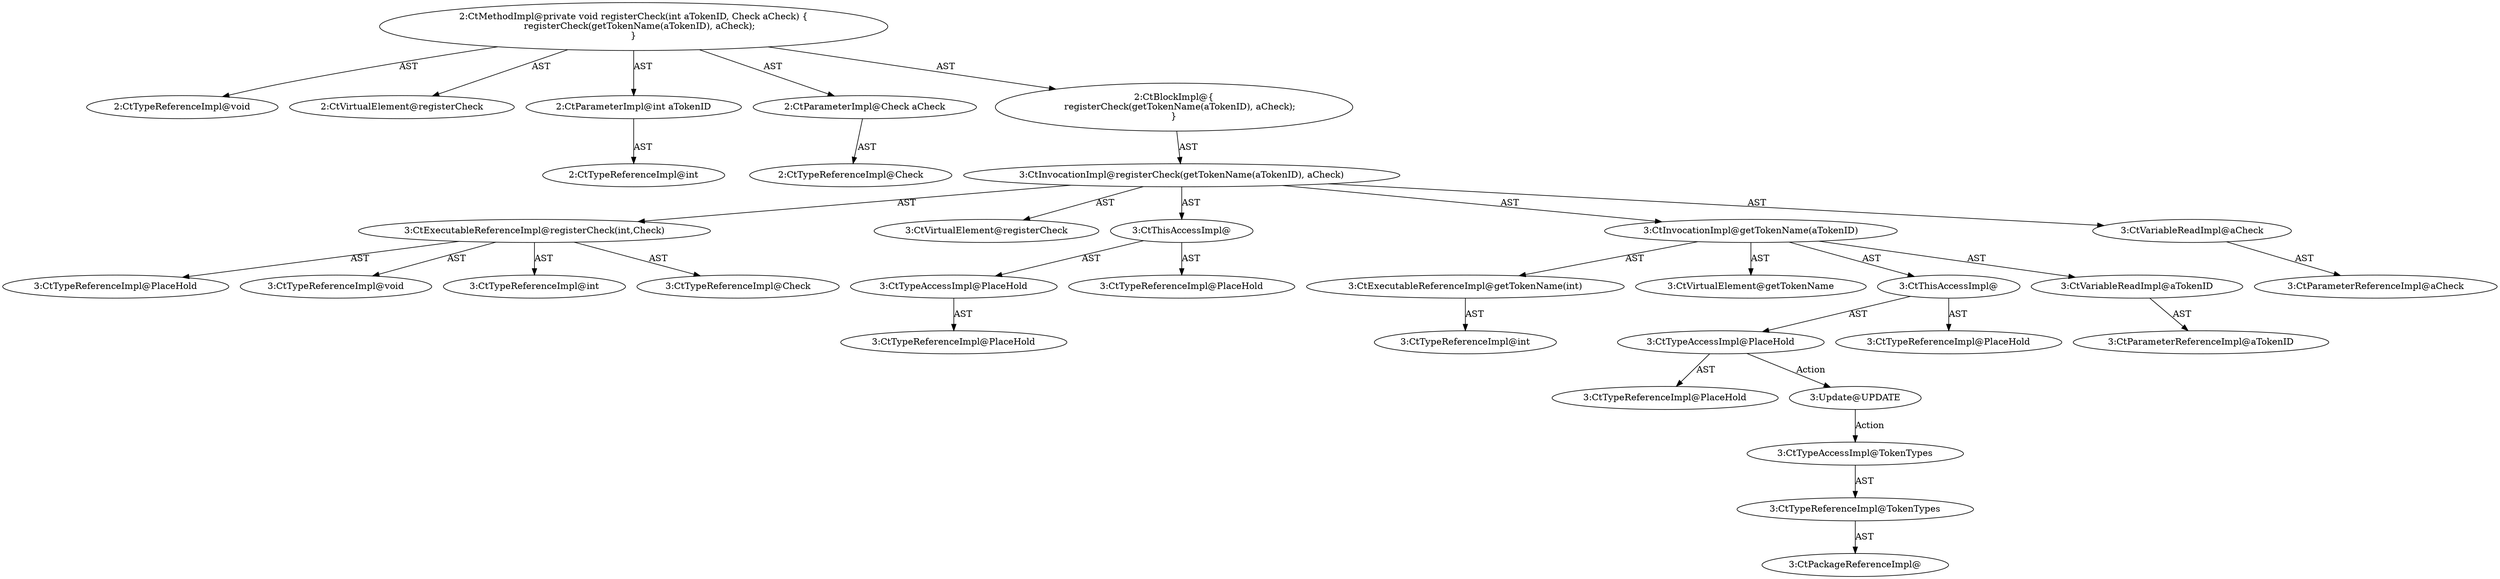 digraph "registerCheck#?,int,Check" {
0 [label="2:CtTypeReferenceImpl@void" shape=ellipse]
1 [label="2:CtVirtualElement@registerCheck" shape=ellipse]
2 [label="2:CtParameterImpl@int aTokenID" shape=ellipse]
3 [label="2:CtTypeReferenceImpl@int" shape=ellipse]
4 [label="2:CtParameterImpl@Check aCheck" shape=ellipse]
5 [label="2:CtTypeReferenceImpl@Check" shape=ellipse]
6 [label="3:CtExecutableReferenceImpl@registerCheck(int,Check)" shape=ellipse]
7 [label="3:CtTypeReferenceImpl@PlaceHold" shape=ellipse]
8 [label="3:CtTypeReferenceImpl@void" shape=ellipse]
9 [label="3:CtTypeReferenceImpl@int" shape=ellipse]
10 [label="3:CtTypeReferenceImpl@Check" shape=ellipse]
11 [label="3:CtVirtualElement@registerCheck" shape=ellipse]
12 [label="3:CtTypeAccessImpl@PlaceHold" shape=ellipse]
13 [label="3:CtTypeReferenceImpl@PlaceHold" shape=ellipse]
14 [label="3:CtThisAccessImpl@" shape=ellipse]
15 [label="3:CtTypeReferenceImpl@PlaceHold" shape=ellipse]
16 [label="3:CtExecutableReferenceImpl@getTokenName(int)" shape=ellipse]
17 [label="3:CtTypeReferenceImpl@int" shape=ellipse]
18 [label="3:CtVirtualElement@getTokenName" shape=ellipse]
19 [label="3:CtTypeAccessImpl@PlaceHold" shape=ellipse]
20 [label="3:CtTypeReferenceImpl@PlaceHold" shape=ellipse]
21 [label="3:CtThisAccessImpl@" shape=ellipse]
22 [label="3:CtTypeReferenceImpl@PlaceHold" shape=ellipse]
23 [label="3:CtVariableReadImpl@aTokenID" shape=ellipse]
24 [label="3:CtParameterReferenceImpl@aTokenID" shape=ellipse]
25 [label="3:CtInvocationImpl@getTokenName(aTokenID)" shape=ellipse]
26 [label="3:CtVariableReadImpl@aCheck" shape=ellipse]
27 [label="3:CtParameterReferenceImpl@aCheck" shape=ellipse]
28 [label="3:CtInvocationImpl@registerCheck(getTokenName(aTokenID), aCheck)" shape=ellipse]
29 [label="2:CtBlockImpl@\{
    registerCheck(getTokenName(aTokenID), aCheck);
\}" shape=ellipse]
30 [label="2:CtMethodImpl@private void registerCheck(int aTokenID, Check aCheck) \{
    registerCheck(getTokenName(aTokenID), aCheck);
\}" shape=ellipse]
31 [label="3:Update@UPDATE" shape=ellipse]
32 [label="3:CtPackageReferenceImpl@" shape=ellipse]
33 [label="3:CtTypeReferenceImpl@TokenTypes" shape=ellipse]
34 [label="3:CtTypeAccessImpl@TokenTypes" shape=ellipse]
2 -> 3 [label="AST"];
4 -> 5 [label="AST"];
6 -> 7 [label="AST"];
6 -> 8 [label="AST"];
6 -> 9 [label="AST"];
6 -> 10 [label="AST"];
12 -> 13 [label="AST"];
14 -> 15 [label="AST"];
14 -> 12 [label="AST"];
16 -> 17 [label="AST"];
19 -> 20 [label="AST"];
19 -> 31 [label="Action"];
21 -> 22 [label="AST"];
21 -> 19 [label="AST"];
23 -> 24 [label="AST"];
25 -> 18 [label="AST"];
25 -> 21 [label="AST"];
25 -> 16 [label="AST"];
25 -> 23 [label="AST"];
26 -> 27 [label="AST"];
28 -> 11 [label="AST"];
28 -> 14 [label="AST"];
28 -> 6 [label="AST"];
28 -> 25 [label="AST"];
28 -> 26 [label="AST"];
29 -> 28 [label="AST"];
30 -> 1 [label="AST"];
30 -> 0 [label="AST"];
30 -> 2 [label="AST"];
30 -> 4 [label="AST"];
30 -> 29 [label="AST"];
31 -> 34 [label="Action"];
33 -> 32 [label="AST"];
34 -> 33 [label="AST"];
}